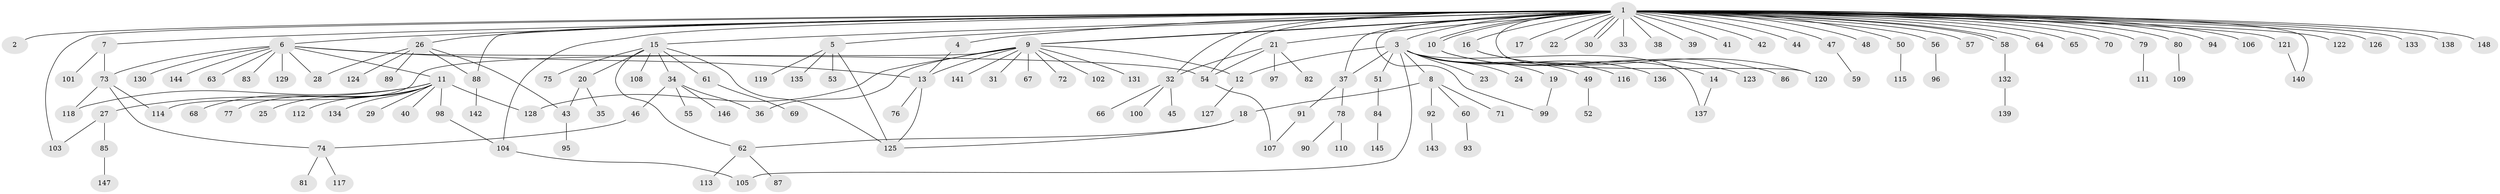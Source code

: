 // Generated by graph-tools (version 1.1) at 2025/11/02/27/25 16:11:15]
// undirected, 148 vertices, 179 edges
graph export_dot {
graph [start="1"]
  node [color=gray90,style=filled];
  1;
  2;
  3;
  4;
  5;
  6;
  7;
  8;
  9;
  10;
  11;
  12;
  13;
  14;
  15;
  16;
  17;
  18;
  19;
  20;
  21;
  22;
  23;
  24;
  25;
  26;
  27;
  28;
  29;
  30;
  31;
  32;
  33;
  34;
  35;
  36;
  37;
  38;
  39;
  40;
  41;
  42;
  43;
  44;
  45;
  46;
  47;
  48;
  49;
  50;
  51;
  52;
  53;
  54;
  55;
  56;
  57;
  58;
  59;
  60;
  61;
  62;
  63;
  64;
  65;
  66;
  67;
  68;
  69;
  70;
  71;
  72;
  73;
  74;
  75;
  76;
  77;
  78;
  79;
  80;
  81;
  82;
  83;
  84;
  85;
  86;
  87;
  88;
  89;
  90;
  91;
  92;
  93;
  94;
  95;
  96;
  97;
  98;
  99;
  100;
  101;
  102;
  103;
  104;
  105;
  106;
  107;
  108;
  109;
  110;
  111;
  112;
  113;
  114;
  115;
  116;
  117;
  118;
  119;
  120;
  121;
  122;
  123;
  124;
  125;
  126;
  127;
  128;
  129;
  130;
  131;
  132;
  133;
  134;
  135;
  136;
  137;
  138;
  139;
  140;
  141;
  142;
  143;
  144;
  145;
  146;
  147;
  148;
  1 -- 2;
  1 -- 3;
  1 -- 4;
  1 -- 5;
  1 -- 6;
  1 -- 7;
  1 -- 9;
  1 -- 9;
  1 -- 10;
  1 -- 10;
  1 -- 15;
  1 -- 16;
  1 -- 17;
  1 -- 21;
  1 -- 22;
  1 -- 26;
  1 -- 30;
  1 -- 30;
  1 -- 32;
  1 -- 33;
  1 -- 37;
  1 -- 38;
  1 -- 39;
  1 -- 41;
  1 -- 42;
  1 -- 44;
  1 -- 47;
  1 -- 48;
  1 -- 50;
  1 -- 54;
  1 -- 56;
  1 -- 57;
  1 -- 58;
  1 -- 58;
  1 -- 64;
  1 -- 65;
  1 -- 70;
  1 -- 79;
  1 -- 80;
  1 -- 88;
  1 -- 94;
  1 -- 99;
  1 -- 103;
  1 -- 104;
  1 -- 106;
  1 -- 120;
  1 -- 121;
  1 -- 122;
  1 -- 126;
  1 -- 133;
  1 -- 138;
  1 -- 140;
  1 -- 148;
  3 -- 8;
  3 -- 12;
  3 -- 19;
  3 -- 23;
  3 -- 24;
  3 -- 37;
  3 -- 49;
  3 -- 51;
  3 -- 105;
  3 -- 116;
  3 -- 136;
  3 -- 137;
  4 -- 13;
  5 -- 53;
  5 -- 119;
  5 -- 125;
  5 -- 135;
  6 -- 11;
  6 -- 13;
  6 -- 28;
  6 -- 54;
  6 -- 63;
  6 -- 73;
  6 -- 83;
  6 -- 129;
  6 -- 130;
  6 -- 144;
  7 -- 73;
  7 -- 101;
  8 -- 18;
  8 -- 60;
  8 -- 71;
  8 -- 92;
  9 -- 12;
  9 -- 13;
  9 -- 31;
  9 -- 36;
  9 -- 67;
  9 -- 72;
  9 -- 102;
  9 -- 114;
  9 -- 128;
  9 -- 131;
  9 -- 141;
  10 -- 14;
  10 -- 123;
  11 -- 25;
  11 -- 27;
  11 -- 29;
  11 -- 40;
  11 -- 68;
  11 -- 77;
  11 -- 98;
  11 -- 112;
  11 -- 118;
  11 -- 128;
  11 -- 134;
  12 -- 127;
  13 -- 76;
  13 -- 125;
  14 -- 137;
  15 -- 20;
  15 -- 34;
  15 -- 61;
  15 -- 62;
  15 -- 75;
  15 -- 108;
  15 -- 125;
  16 -- 86;
  16 -- 120;
  18 -- 62;
  18 -- 125;
  19 -- 99;
  20 -- 35;
  20 -- 43;
  21 -- 32;
  21 -- 54;
  21 -- 82;
  21 -- 97;
  26 -- 28;
  26 -- 43;
  26 -- 88;
  26 -- 89;
  26 -- 124;
  27 -- 85;
  27 -- 103;
  32 -- 45;
  32 -- 66;
  32 -- 100;
  34 -- 36;
  34 -- 46;
  34 -- 55;
  34 -- 146;
  37 -- 78;
  37 -- 91;
  43 -- 95;
  46 -- 74;
  47 -- 59;
  49 -- 52;
  50 -- 115;
  51 -- 84;
  54 -- 107;
  56 -- 96;
  58 -- 132;
  60 -- 93;
  61 -- 69;
  62 -- 87;
  62 -- 113;
  73 -- 74;
  73 -- 114;
  73 -- 118;
  74 -- 81;
  74 -- 117;
  78 -- 90;
  78 -- 110;
  79 -- 111;
  80 -- 109;
  84 -- 145;
  85 -- 147;
  88 -- 142;
  91 -- 107;
  92 -- 143;
  98 -- 104;
  104 -- 105;
  121 -- 140;
  132 -- 139;
}
